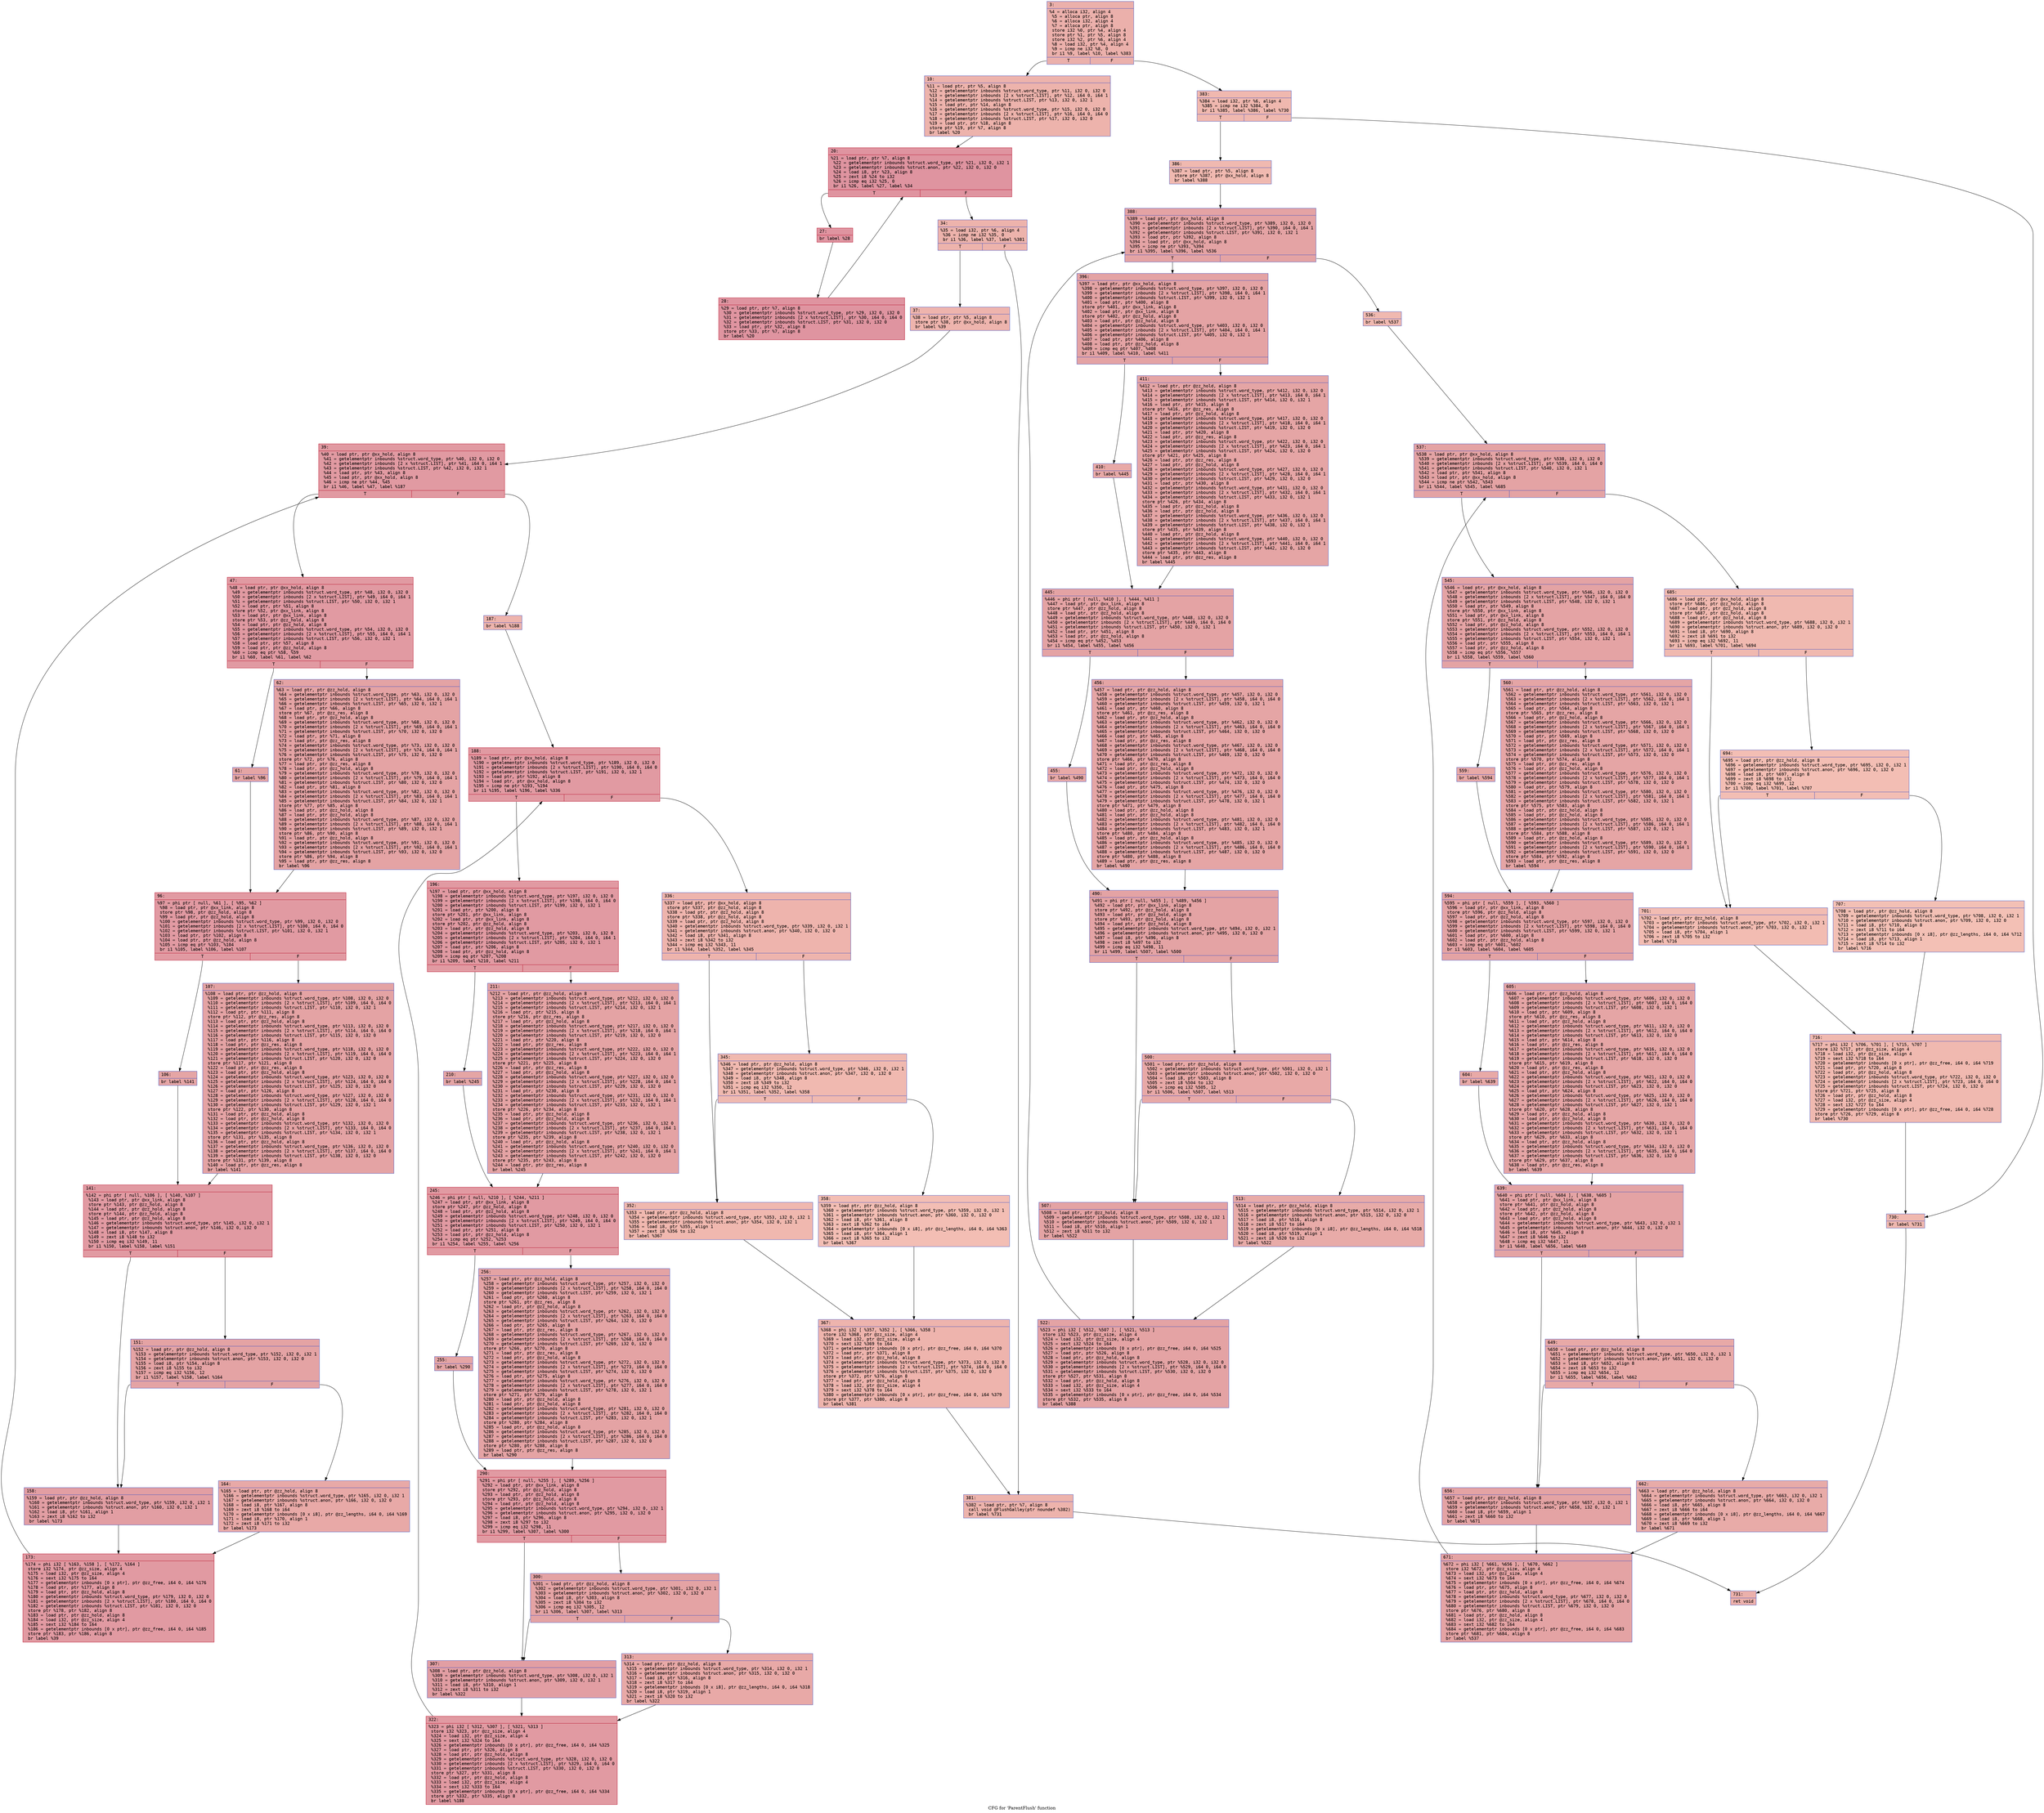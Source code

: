 digraph "CFG for 'ParentFlush' function" {
	label="CFG for 'ParentFlush' function";

	Node0x600003299cc0 [shape=record,color="#3d50c3ff", style=filled, fillcolor="#d24b4070" fontname="Courier",label="{3:\l|  %4 = alloca i32, align 4\l  %5 = alloca ptr, align 8\l  %6 = alloca i32, align 4\l  %7 = alloca ptr, align 8\l  store i32 %0, ptr %4, align 4\l  store ptr %1, ptr %5, align 8\l  store i32 %2, ptr %6, align 4\l  %8 = load i32, ptr %4, align 4\l  %9 = icmp ne i32 %8, 0\l  br i1 %9, label %10, label %383\l|{<s0>T|<s1>F}}"];
	Node0x600003299cc0:s0 -> Node0x600003299d10[tooltip="3 -> 10\nProbability 62.50%" ];
	Node0x600003299cc0:s1 -> Node0x60000329a8a0[tooltip="3 -> 383\nProbability 37.50%" ];
	Node0x600003299d10 [shape=record,color="#3d50c3ff", style=filled, fillcolor="#d6524470" fontname="Courier",label="{10:\l|  %11 = load ptr, ptr %5, align 8\l  %12 = getelementptr inbounds %struct.word_type, ptr %11, i32 0, i32 0\l  %13 = getelementptr inbounds [2 x %struct.LIST], ptr %12, i64 0, i64 1\l  %14 = getelementptr inbounds %struct.LIST, ptr %13, i32 0, i32 1\l  %15 = load ptr, ptr %14, align 8\l  %16 = getelementptr inbounds %struct.word_type, ptr %15, i32 0, i32 0\l  %17 = getelementptr inbounds [2 x %struct.LIST], ptr %16, i64 0, i64 0\l  %18 = getelementptr inbounds %struct.LIST, ptr %17, i32 0, i32 0\l  %19 = load ptr, ptr %18, align 8\l  store ptr %19, ptr %7, align 8\l  br label %20\l}"];
	Node0x600003299d10 -> Node0x600003299d60[tooltip="10 -> 20\nProbability 100.00%" ];
	Node0x600003299d60 [shape=record,color="#b70d28ff", style=filled, fillcolor="#b70d2870" fontname="Courier",label="{20:\l|  %21 = load ptr, ptr %7, align 8\l  %22 = getelementptr inbounds %struct.word_type, ptr %21, i32 0, i32 1\l  %23 = getelementptr inbounds %struct.anon, ptr %22, i32 0, i32 0\l  %24 = load i8, ptr %23, align 8\l  %25 = zext i8 %24 to i32\l  %26 = icmp eq i32 %25, 0\l  br i1 %26, label %27, label %34\l|{<s0>T|<s1>F}}"];
	Node0x600003299d60:s0 -> Node0x600003299db0[tooltip="20 -> 27\nProbability 96.88%" ];
	Node0x600003299d60:s1 -> Node0x600003299e50[tooltip="20 -> 34\nProbability 3.12%" ];
	Node0x600003299db0 [shape=record,color="#b70d28ff", style=filled, fillcolor="#b70d2870" fontname="Courier",label="{27:\l|  br label %28\l}"];
	Node0x600003299db0 -> Node0x600003299e00[tooltip="27 -> 28\nProbability 100.00%" ];
	Node0x600003299e00 [shape=record,color="#b70d28ff", style=filled, fillcolor="#b70d2870" fontname="Courier",label="{28:\l|  %29 = load ptr, ptr %7, align 8\l  %30 = getelementptr inbounds %struct.word_type, ptr %29, i32 0, i32 0\l  %31 = getelementptr inbounds [2 x %struct.LIST], ptr %30, i64 0, i64 0\l  %32 = getelementptr inbounds %struct.LIST, ptr %31, i32 0, i32 0\l  %33 = load ptr, ptr %32, align 8\l  store ptr %33, ptr %7, align 8\l  br label %20\l}"];
	Node0x600003299e00 -> Node0x600003299d60[tooltip="28 -> 20\nProbability 100.00%" ];
	Node0x600003299e50 [shape=record,color="#3d50c3ff", style=filled, fillcolor="#d6524470" fontname="Courier",label="{34:\l|  %35 = load i32, ptr %6, align 4\l  %36 = icmp ne i32 %35, 0\l  br i1 %36, label %37, label %381\l|{<s0>T|<s1>F}}"];
	Node0x600003299e50:s0 -> Node0x600003299ea0[tooltip="34 -> 37\nProbability 62.50%" ];
	Node0x600003299e50:s1 -> Node0x60000329a850[tooltip="34 -> 381\nProbability 37.50%" ];
	Node0x600003299ea0 [shape=record,color="#3d50c3ff", style=filled, fillcolor="#d8564670" fontname="Courier",label="{37:\l|  %38 = load ptr, ptr %5, align 8\l  store ptr %38, ptr @xx_hold, align 8\l  br label %39\l}"];
	Node0x600003299ea0 -> Node0x600003299ef0[tooltip="37 -> 39\nProbability 100.00%" ];
	Node0x600003299ef0 [shape=record,color="#b70d28ff", style=filled, fillcolor="#bb1b2c70" fontname="Courier",label="{39:\l|  %40 = load ptr, ptr @xx_hold, align 8\l  %41 = getelementptr inbounds %struct.word_type, ptr %40, i32 0, i32 0\l  %42 = getelementptr inbounds [2 x %struct.LIST], ptr %41, i64 0, i64 1\l  %43 = getelementptr inbounds %struct.LIST, ptr %42, i32 0, i32 1\l  %44 = load ptr, ptr %43, align 8\l  %45 = load ptr, ptr @xx_hold, align 8\l  %46 = icmp ne ptr %44, %45\l  br i1 %46, label %47, label %187\l|{<s0>T|<s1>F}}"];
	Node0x600003299ef0:s0 -> Node0x600003299f40[tooltip="39 -> 47\nProbability 96.88%" ];
	Node0x600003299ef0:s1 -> Node0x60000329a2b0[tooltip="39 -> 187\nProbability 3.12%" ];
	Node0x600003299f40 [shape=record,color="#b70d28ff", style=filled, fillcolor="#bb1b2c70" fontname="Courier",label="{47:\l|  %48 = load ptr, ptr @xx_hold, align 8\l  %49 = getelementptr inbounds %struct.word_type, ptr %48, i32 0, i32 0\l  %50 = getelementptr inbounds [2 x %struct.LIST], ptr %49, i64 0, i64 1\l  %51 = getelementptr inbounds %struct.LIST, ptr %50, i32 0, i32 1\l  %52 = load ptr, ptr %51, align 8\l  store ptr %52, ptr @xx_link, align 8\l  %53 = load ptr, ptr @xx_link, align 8\l  store ptr %53, ptr @zz_hold, align 8\l  %54 = load ptr, ptr @zz_hold, align 8\l  %55 = getelementptr inbounds %struct.word_type, ptr %54, i32 0, i32 0\l  %56 = getelementptr inbounds [2 x %struct.LIST], ptr %55, i64 0, i64 1\l  %57 = getelementptr inbounds %struct.LIST, ptr %56, i32 0, i32 1\l  %58 = load ptr, ptr %57, align 8\l  %59 = load ptr, ptr @zz_hold, align 8\l  %60 = icmp eq ptr %58, %59\l  br i1 %60, label %61, label %62\l|{<s0>T|<s1>F}}"];
	Node0x600003299f40:s0 -> Node0x600003299f90[tooltip="47 -> 61\nProbability 37.50%" ];
	Node0x600003299f40:s1 -> Node0x600003299fe0[tooltip="47 -> 62\nProbability 62.50%" ];
	Node0x600003299f90 [shape=record,color="#3d50c3ff", style=filled, fillcolor="#c5333470" fontname="Courier",label="{61:\l|  br label %96\l}"];
	Node0x600003299f90 -> Node0x60000329a030[tooltip="61 -> 96\nProbability 100.00%" ];
	Node0x600003299fe0 [shape=record,color="#3d50c3ff", style=filled, fillcolor="#c32e3170" fontname="Courier",label="{62:\l|  %63 = load ptr, ptr @zz_hold, align 8\l  %64 = getelementptr inbounds %struct.word_type, ptr %63, i32 0, i32 0\l  %65 = getelementptr inbounds [2 x %struct.LIST], ptr %64, i64 0, i64 1\l  %66 = getelementptr inbounds %struct.LIST, ptr %65, i32 0, i32 1\l  %67 = load ptr, ptr %66, align 8\l  store ptr %67, ptr @zz_res, align 8\l  %68 = load ptr, ptr @zz_hold, align 8\l  %69 = getelementptr inbounds %struct.word_type, ptr %68, i32 0, i32 0\l  %70 = getelementptr inbounds [2 x %struct.LIST], ptr %69, i64 0, i64 1\l  %71 = getelementptr inbounds %struct.LIST, ptr %70, i32 0, i32 0\l  %72 = load ptr, ptr %71, align 8\l  %73 = load ptr, ptr @zz_res, align 8\l  %74 = getelementptr inbounds %struct.word_type, ptr %73, i32 0, i32 0\l  %75 = getelementptr inbounds [2 x %struct.LIST], ptr %74, i64 0, i64 1\l  %76 = getelementptr inbounds %struct.LIST, ptr %75, i32 0, i32 0\l  store ptr %72, ptr %76, align 8\l  %77 = load ptr, ptr @zz_res, align 8\l  %78 = load ptr, ptr @zz_hold, align 8\l  %79 = getelementptr inbounds %struct.word_type, ptr %78, i32 0, i32 0\l  %80 = getelementptr inbounds [2 x %struct.LIST], ptr %79, i64 0, i64 1\l  %81 = getelementptr inbounds %struct.LIST, ptr %80, i32 0, i32 0\l  %82 = load ptr, ptr %81, align 8\l  %83 = getelementptr inbounds %struct.word_type, ptr %82, i32 0, i32 0\l  %84 = getelementptr inbounds [2 x %struct.LIST], ptr %83, i64 0, i64 1\l  %85 = getelementptr inbounds %struct.LIST, ptr %84, i32 0, i32 1\l  store ptr %77, ptr %85, align 8\l  %86 = load ptr, ptr @zz_hold, align 8\l  %87 = load ptr, ptr @zz_hold, align 8\l  %88 = getelementptr inbounds %struct.word_type, ptr %87, i32 0, i32 0\l  %89 = getelementptr inbounds [2 x %struct.LIST], ptr %88, i64 0, i64 1\l  %90 = getelementptr inbounds %struct.LIST, ptr %89, i32 0, i32 1\l  store ptr %86, ptr %90, align 8\l  %91 = load ptr, ptr @zz_hold, align 8\l  %92 = getelementptr inbounds %struct.word_type, ptr %91, i32 0, i32 0\l  %93 = getelementptr inbounds [2 x %struct.LIST], ptr %92, i64 0, i64 1\l  %94 = getelementptr inbounds %struct.LIST, ptr %93, i32 0, i32 0\l  store ptr %86, ptr %94, align 8\l  %95 = load ptr, ptr @zz_res, align 8\l  br label %96\l}"];
	Node0x600003299fe0 -> Node0x60000329a030[tooltip="62 -> 96\nProbability 100.00%" ];
	Node0x60000329a030 [shape=record,color="#b70d28ff", style=filled, fillcolor="#bb1b2c70" fontname="Courier",label="{96:\l|  %97 = phi ptr [ null, %61 ], [ %95, %62 ]\l  %98 = load ptr, ptr @xx_link, align 8\l  store ptr %98, ptr @zz_hold, align 8\l  %99 = load ptr, ptr @zz_hold, align 8\l  %100 = getelementptr inbounds %struct.word_type, ptr %99, i32 0, i32 0\l  %101 = getelementptr inbounds [2 x %struct.LIST], ptr %100, i64 0, i64 0\l  %102 = getelementptr inbounds %struct.LIST, ptr %101, i32 0, i32 1\l  %103 = load ptr, ptr %102, align 8\l  %104 = load ptr, ptr @zz_hold, align 8\l  %105 = icmp eq ptr %103, %104\l  br i1 %105, label %106, label %107\l|{<s0>T|<s1>F}}"];
	Node0x60000329a030:s0 -> Node0x60000329a080[tooltip="96 -> 106\nProbability 37.50%" ];
	Node0x60000329a030:s1 -> Node0x60000329a0d0[tooltip="96 -> 107\nProbability 62.50%" ];
	Node0x60000329a080 [shape=record,color="#3d50c3ff", style=filled, fillcolor="#c5333470" fontname="Courier",label="{106:\l|  br label %141\l}"];
	Node0x60000329a080 -> Node0x60000329a120[tooltip="106 -> 141\nProbability 100.00%" ];
	Node0x60000329a0d0 [shape=record,color="#3d50c3ff", style=filled, fillcolor="#c32e3170" fontname="Courier",label="{107:\l|  %108 = load ptr, ptr @zz_hold, align 8\l  %109 = getelementptr inbounds %struct.word_type, ptr %108, i32 0, i32 0\l  %110 = getelementptr inbounds [2 x %struct.LIST], ptr %109, i64 0, i64 0\l  %111 = getelementptr inbounds %struct.LIST, ptr %110, i32 0, i32 1\l  %112 = load ptr, ptr %111, align 8\l  store ptr %112, ptr @zz_res, align 8\l  %113 = load ptr, ptr @zz_hold, align 8\l  %114 = getelementptr inbounds %struct.word_type, ptr %113, i32 0, i32 0\l  %115 = getelementptr inbounds [2 x %struct.LIST], ptr %114, i64 0, i64 0\l  %116 = getelementptr inbounds %struct.LIST, ptr %115, i32 0, i32 0\l  %117 = load ptr, ptr %116, align 8\l  %118 = load ptr, ptr @zz_res, align 8\l  %119 = getelementptr inbounds %struct.word_type, ptr %118, i32 0, i32 0\l  %120 = getelementptr inbounds [2 x %struct.LIST], ptr %119, i64 0, i64 0\l  %121 = getelementptr inbounds %struct.LIST, ptr %120, i32 0, i32 0\l  store ptr %117, ptr %121, align 8\l  %122 = load ptr, ptr @zz_res, align 8\l  %123 = load ptr, ptr @zz_hold, align 8\l  %124 = getelementptr inbounds %struct.word_type, ptr %123, i32 0, i32 0\l  %125 = getelementptr inbounds [2 x %struct.LIST], ptr %124, i64 0, i64 0\l  %126 = getelementptr inbounds %struct.LIST, ptr %125, i32 0, i32 0\l  %127 = load ptr, ptr %126, align 8\l  %128 = getelementptr inbounds %struct.word_type, ptr %127, i32 0, i32 0\l  %129 = getelementptr inbounds [2 x %struct.LIST], ptr %128, i64 0, i64 0\l  %130 = getelementptr inbounds %struct.LIST, ptr %129, i32 0, i32 1\l  store ptr %122, ptr %130, align 8\l  %131 = load ptr, ptr @zz_hold, align 8\l  %132 = load ptr, ptr @zz_hold, align 8\l  %133 = getelementptr inbounds %struct.word_type, ptr %132, i32 0, i32 0\l  %134 = getelementptr inbounds [2 x %struct.LIST], ptr %133, i64 0, i64 0\l  %135 = getelementptr inbounds %struct.LIST, ptr %134, i32 0, i32 1\l  store ptr %131, ptr %135, align 8\l  %136 = load ptr, ptr @zz_hold, align 8\l  %137 = getelementptr inbounds %struct.word_type, ptr %136, i32 0, i32 0\l  %138 = getelementptr inbounds [2 x %struct.LIST], ptr %137, i64 0, i64 0\l  %139 = getelementptr inbounds %struct.LIST, ptr %138, i32 0, i32 0\l  store ptr %131, ptr %139, align 8\l  %140 = load ptr, ptr @zz_res, align 8\l  br label %141\l}"];
	Node0x60000329a0d0 -> Node0x60000329a120[tooltip="107 -> 141\nProbability 100.00%" ];
	Node0x60000329a120 [shape=record,color="#b70d28ff", style=filled, fillcolor="#bb1b2c70" fontname="Courier",label="{141:\l|  %142 = phi ptr [ null, %106 ], [ %140, %107 ]\l  %143 = load ptr, ptr @xx_link, align 8\l  store ptr %143, ptr @zz_hold, align 8\l  %144 = load ptr, ptr @zz_hold, align 8\l  store ptr %144, ptr @zz_hold, align 8\l  %145 = load ptr, ptr @zz_hold, align 8\l  %146 = getelementptr inbounds %struct.word_type, ptr %145, i32 0, i32 1\l  %147 = getelementptr inbounds %struct.anon, ptr %146, i32 0, i32 0\l  %148 = load i8, ptr %147, align 8\l  %149 = zext i8 %148 to i32\l  %150 = icmp eq i32 %149, 11\l  br i1 %150, label %158, label %151\l|{<s0>T|<s1>F}}"];
	Node0x60000329a120:s0 -> Node0x60000329a1c0[tooltip="141 -> 158\nProbability 50.00%" ];
	Node0x60000329a120:s1 -> Node0x60000329a170[tooltip="141 -> 151\nProbability 50.00%" ];
	Node0x60000329a170 [shape=record,color="#3d50c3ff", style=filled, fillcolor="#c32e3170" fontname="Courier",label="{151:\l|  %152 = load ptr, ptr @zz_hold, align 8\l  %153 = getelementptr inbounds %struct.word_type, ptr %152, i32 0, i32 1\l  %154 = getelementptr inbounds %struct.anon, ptr %153, i32 0, i32 0\l  %155 = load i8, ptr %154, align 8\l  %156 = zext i8 %155 to i32\l  %157 = icmp eq i32 %156, 12\l  br i1 %157, label %158, label %164\l|{<s0>T|<s1>F}}"];
	Node0x60000329a170:s0 -> Node0x60000329a1c0[tooltip="151 -> 158\nProbability 50.00%" ];
	Node0x60000329a170:s1 -> Node0x60000329a210[tooltip="151 -> 164\nProbability 50.00%" ];
	Node0x60000329a1c0 [shape=record,color="#3d50c3ff", style=filled, fillcolor="#be242e70" fontname="Courier",label="{158:\l|  %159 = load ptr, ptr @zz_hold, align 8\l  %160 = getelementptr inbounds %struct.word_type, ptr %159, i32 0, i32 1\l  %161 = getelementptr inbounds %struct.anon, ptr %160, i32 0, i32 1\l  %162 = load i8, ptr %161, align 1\l  %163 = zext i8 %162 to i32\l  br label %173\l}"];
	Node0x60000329a1c0 -> Node0x60000329a260[tooltip="158 -> 173\nProbability 100.00%" ];
	Node0x60000329a210 [shape=record,color="#3d50c3ff", style=filled, fillcolor="#ca3b3770" fontname="Courier",label="{164:\l|  %165 = load ptr, ptr @zz_hold, align 8\l  %166 = getelementptr inbounds %struct.word_type, ptr %165, i32 0, i32 1\l  %167 = getelementptr inbounds %struct.anon, ptr %166, i32 0, i32 0\l  %168 = load i8, ptr %167, align 8\l  %169 = zext i8 %168 to i64\l  %170 = getelementptr inbounds [0 x i8], ptr @zz_lengths, i64 0, i64 %169\l  %171 = load i8, ptr %170, align 1\l  %172 = zext i8 %171 to i32\l  br label %173\l}"];
	Node0x60000329a210 -> Node0x60000329a260[tooltip="164 -> 173\nProbability 100.00%" ];
	Node0x60000329a260 [shape=record,color="#b70d28ff", style=filled, fillcolor="#bb1b2c70" fontname="Courier",label="{173:\l|  %174 = phi i32 [ %163, %158 ], [ %172, %164 ]\l  store i32 %174, ptr @zz_size, align 4\l  %175 = load i32, ptr @zz_size, align 4\l  %176 = sext i32 %175 to i64\l  %177 = getelementptr inbounds [0 x ptr], ptr @zz_free, i64 0, i64 %176\l  %178 = load ptr, ptr %177, align 8\l  %179 = load ptr, ptr @zz_hold, align 8\l  %180 = getelementptr inbounds %struct.word_type, ptr %179, i32 0, i32 0\l  %181 = getelementptr inbounds [2 x %struct.LIST], ptr %180, i64 0, i64 0\l  %182 = getelementptr inbounds %struct.LIST, ptr %181, i32 0, i32 0\l  store ptr %178, ptr %182, align 8\l  %183 = load ptr, ptr @zz_hold, align 8\l  %184 = load i32, ptr @zz_size, align 4\l  %185 = sext i32 %184 to i64\l  %186 = getelementptr inbounds [0 x ptr], ptr @zz_free, i64 0, i64 %185\l  store ptr %183, ptr %186, align 8\l  br label %39\l}"];
	Node0x60000329a260 -> Node0x600003299ef0[tooltip="173 -> 39\nProbability 100.00%" ];
	Node0x60000329a2b0 [shape=record,color="#3d50c3ff", style=filled, fillcolor="#d8564670" fontname="Courier",label="{187:\l|  br label %188\l}"];
	Node0x60000329a2b0 -> Node0x60000329a300[tooltip="187 -> 188\nProbability 100.00%" ];
	Node0x60000329a300 [shape=record,color="#b70d28ff", style=filled, fillcolor="#bb1b2c70" fontname="Courier",label="{188:\l|  %189 = load ptr, ptr @xx_hold, align 8\l  %190 = getelementptr inbounds %struct.word_type, ptr %189, i32 0, i32 0\l  %191 = getelementptr inbounds [2 x %struct.LIST], ptr %190, i64 0, i64 0\l  %192 = getelementptr inbounds %struct.LIST, ptr %191, i32 0, i32 1\l  %193 = load ptr, ptr %192, align 8\l  %194 = load ptr, ptr @xx_hold, align 8\l  %195 = icmp ne ptr %193, %194\l  br i1 %195, label %196, label %336\l|{<s0>T|<s1>F}}"];
	Node0x60000329a300:s0 -> Node0x60000329a350[tooltip="188 -> 196\nProbability 96.88%" ];
	Node0x60000329a300:s1 -> Node0x60000329a6c0[tooltip="188 -> 336\nProbability 3.12%" ];
	Node0x60000329a350 [shape=record,color="#b70d28ff", style=filled, fillcolor="#bb1b2c70" fontname="Courier",label="{196:\l|  %197 = load ptr, ptr @xx_hold, align 8\l  %198 = getelementptr inbounds %struct.word_type, ptr %197, i32 0, i32 0\l  %199 = getelementptr inbounds [2 x %struct.LIST], ptr %198, i64 0, i64 0\l  %200 = getelementptr inbounds %struct.LIST, ptr %199, i32 0, i32 1\l  %201 = load ptr, ptr %200, align 8\l  store ptr %201, ptr @xx_link, align 8\l  %202 = load ptr, ptr @xx_link, align 8\l  store ptr %202, ptr @zz_hold, align 8\l  %203 = load ptr, ptr @zz_hold, align 8\l  %204 = getelementptr inbounds %struct.word_type, ptr %203, i32 0, i32 0\l  %205 = getelementptr inbounds [2 x %struct.LIST], ptr %204, i64 0, i64 1\l  %206 = getelementptr inbounds %struct.LIST, ptr %205, i32 0, i32 1\l  %207 = load ptr, ptr %206, align 8\l  %208 = load ptr, ptr @zz_hold, align 8\l  %209 = icmp eq ptr %207, %208\l  br i1 %209, label %210, label %211\l|{<s0>T|<s1>F}}"];
	Node0x60000329a350:s0 -> Node0x60000329a3a0[tooltip="196 -> 210\nProbability 37.50%" ];
	Node0x60000329a350:s1 -> Node0x60000329a3f0[tooltip="196 -> 211\nProbability 62.50%" ];
	Node0x60000329a3a0 [shape=record,color="#3d50c3ff", style=filled, fillcolor="#c5333470" fontname="Courier",label="{210:\l|  br label %245\l}"];
	Node0x60000329a3a0 -> Node0x60000329a440[tooltip="210 -> 245\nProbability 100.00%" ];
	Node0x60000329a3f0 [shape=record,color="#3d50c3ff", style=filled, fillcolor="#c32e3170" fontname="Courier",label="{211:\l|  %212 = load ptr, ptr @zz_hold, align 8\l  %213 = getelementptr inbounds %struct.word_type, ptr %212, i32 0, i32 0\l  %214 = getelementptr inbounds [2 x %struct.LIST], ptr %213, i64 0, i64 1\l  %215 = getelementptr inbounds %struct.LIST, ptr %214, i32 0, i32 1\l  %216 = load ptr, ptr %215, align 8\l  store ptr %216, ptr @zz_res, align 8\l  %217 = load ptr, ptr @zz_hold, align 8\l  %218 = getelementptr inbounds %struct.word_type, ptr %217, i32 0, i32 0\l  %219 = getelementptr inbounds [2 x %struct.LIST], ptr %218, i64 0, i64 1\l  %220 = getelementptr inbounds %struct.LIST, ptr %219, i32 0, i32 0\l  %221 = load ptr, ptr %220, align 8\l  %222 = load ptr, ptr @zz_res, align 8\l  %223 = getelementptr inbounds %struct.word_type, ptr %222, i32 0, i32 0\l  %224 = getelementptr inbounds [2 x %struct.LIST], ptr %223, i64 0, i64 1\l  %225 = getelementptr inbounds %struct.LIST, ptr %224, i32 0, i32 0\l  store ptr %221, ptr %225, align 8\l  %226 = load ptr, ptr @zz_res, align 8\l  %227 = load ptr, ptr @zz_hold, align 8\l  %228 = getelementptr inbounds %struct.word_type, ptr %227, i32 0, i32 0\l  %229 = getelementptr inbounds [2 x %struct.LIST], ptr %228, i64 0, i64 1\l  %230 = getelementptr inbounds %struct.LIST, ptr %229, i32 0, i32 0\l  %231 = load ptr, ptr %230, align 8\l  %232 = getelementptr inbounds %struct.word_type, ptr %231, i32 0, i32 0\l  %233 = getelementptr inbounds [2 x %struct.LIST], ptr %232, i64 0, i64 1\l  %234 = getelementptr inbounds %struct.LIST, ptr %233, i32 0, i32 1\l  store ptr %226, ptr %234, align 8\l  %235 = load ptr, ptr @zz_hold, align 8\l  %236 = load ptr, ptr @zz_hold, align 8\l  %237 = getelementptr inbounds %struct.word_type, ptr %236, i32 0, i32 0\l  %238 = getelementptr inbounds [2 x %struct.LIST], ptr %237, i64 0, i64 1\l  %239 = getelementptr inbounds %struct.LIST, ptr %238, i32 0, i32 1\l  store ptr %235, ptr %239, align 8\l  %240 = load ptr, ptr @zz_hold, align 8\l  %241 = getelementptr inbounds %struct.word_type, ptr %240, i32 0, i32 0\l  %242 = getelementptr inbounds [2 x %struct.LIST], ptr %241, i64 0, i64 1\l  %243 = getelementptr inbounds %struct.LIST, ptr %242, i32 0, i32 0\l  store ptr %235, ptr %243, align 8\l  %244 = load ptr, ptr @zz_res, align 8\l  br label %245\l}"];
	Node0x60000329a3f0 -> Node0x60000329a440[tooltip="211 -> 245\nProbability 100.00%" ];
	Node0x60000329a440 [shape=record,color="#b70d28ff", style=filled, fillcolor="#bb1b2c70" fontname="Courier",label="{245:\l|  %246 = phi ptr [ null, %210 ], [ %244, %211 ]\l  %247 = load ptr, ptr @xx_link, align 8\l  store ptr %247, ptr @zz_hold, align 8\l  %248 = load ptr, ptr @zz_hold, align 8\l  %249 = getelementptr inbounds %struct.word_type, ptr %248, i32 0, i32 0\l  %250 = getelementptr inbounds [2 x %struct.LIST], ptr %249, i64 0, i64 0\l  %251 = getelementptr inbounds %struct.LIST, ptr %250, i32 0, i32 1\l  %252 = load ptr, ptr %251, align 8\l  %253 = load ptr, ptr @zz_hold, align 8\l  %254 = icmp eq ptr %252, %253\l  br i1 %254, label %255, label %256\l|{<s0>T|<s1>F}}"];
	Node0x60000329a440:s0 -> Node0x60000329a490[tooltip="245 -> 255\nProbability 37.50%" ];
	Node0x60000329a440:s1 -> Node0x60000329a4e0[tooltip="245 -> 256\nProbability 62.50%" ];
	Node0x60000329a490 [shape=record,color="#3d50c3ff", style=filled, fillcolor="#c5333470" fontname="Courier",label="{255:\l|  br label %290\l}"];
	Node0x60000329a490 -> Node0x60000329a530[tooltip="255 -> 290\nProbability 100.00%" ];
	Node0x60000329a4e0 [shape=record,color="#3d50c3ff", style=filled, fillcolor="#c32e3170" fontname="Courier",label="{256:\l|  %257 = load ptr, ptr @zz_hold, align 8\l  %258 = getelementptr inbounds %struct.word_type, ptr %257, i32 0, i32 0\l  %259 = getelementptr inbounds [2 x %struct.LIST], ptr %258, i64 0, i64 0\l  %260 = getelementptr inbounds %struct.LIST, ptr %259, i32 0, i32 1\l  %261 = load ptr, ptr %260, align 8\l  store ptr %261, ptr @zz_res, align 8\l  %262 = load ptr, ptr @zz_hold, align 8\l  %263 = getelementptr inbounds %struct.word_type, ptr %262, i32 0, i32 0\l  %264 = getelementptr inbounds [2 x %struct.LIST], ptr %263, i64 0, i64 0\l  %265 = getelementptr inbounds %struct.LIST, ptr %264, i32 0, i32 0\l  %266 = load ptr, ptr %265, align 8\l  %267 = load ptr, ptr @zz_res, align 8\l  %268 = getelementptr inbounds %struct.word_type, ptr %267, i32 0, i32 0\l  %269 = getelementptr inbounds [2 x %struct.LIST], ptr %268, i64 0, i64 0\l  %270 = getelementptr inbounds %struct.LIST, ptr %269, i32 0, i32 0\l  store ptr %266, ptr %270, align 8\l  %271 = load ptr, ptr @zz_res, align 8\l  %272 = load ptr, ptr @zz_hold, align 8\l  %273 = getelementptr inbounds %struct.word_type, ptr %272, i32 0, i32 0\l  %274 = getelementptr inbounds [2 x %struct.LIST], ptr %273, i64 0, i64 0\l  %275 = getelementptr inbounds %struct.LIST, ptr %274, i32 0, i32 0\l  %276 = load ptr, ptr %275, align 8\l  %277 = getelementptr inbounds %struct.word_type, ptr %276, i32 0, i32 0\l  %278 = getelementptr inbounds [2 x %struct.LIST], ptr %277, i64 0, i64 0\l  %279 = getelementptr inbounds %struct.LIST, ptr %278, i32 0, i32 1\l  store ptr %271, ptr %279, align 8\l  %280 = load ptr, ptr @zz_hold, align 8\l  %281 = load ptr, ptr @zz_hold, align 8\l  %282 = getelementptr inbounds %struct.word_type, ptr %281, i32 0, i32 0\l  %283 = getelementptr inbounds [2 x %struct.LIST], ptr %282, i64 0, i64 0\l  %284 = getelementptr inbounds %struct.LIST, ptr %283, i32 0, i32 1\l  store ptr %280, ptr %284, align 8\l  %285 = load ptr, ptr @zz_hold, align 8\l  %286 = getelementptr inbounds %struct.word_type, ptr %285, i32 0, i32 0\l  %287 = getelementptr inbounds [2 x %struct.LIST], ptr %286, i64 0, i64 0\l  %288 = getelementptr inbounds %struct.LIST, ptr %287, i32 0, i32 0\l  store ptr %280, ptr %288, align 8\l  %289 = load ptr, ptr @zz_res, align 8\l  br label %290\l}"];
	Node0x60000329a4e0 -> Node0x60000329a530[tooltip="256 -> 290\nProbability 100.00%" ];
	Node0x60000329a530 [shape=record,color="#b70d28ff", style=filled, fillcolor="#bb1b2c70" fontname="Courier",label="{290:\l|  %291 = phi ptr [ null, %255 ], [ %289, %256 ]\l  %292 = load ptr, ptr @xx_link, align 8\l  store ptr %292, ptr @zz_hold, align 8\l  %293 = load ptr, ptr @zz_hold, align 8\l  store ptr %293, ptr @zz_hold, align 8\l  %294 = load ptr, ptr @zz_hold, align 8\l  %295 = getelementptr inbounds %struct.word_type, ptr %294, i32 0, i32 1\l  %296 = getelementptr inbounds %struct.anon, ptr %295, i32 0, i32 0\l  %297 = load i8, ptr %296, align 8\l  %298 = zext i8 %297 to i32\l  %299 = icmp eq i32 %298, 11\l  br i1 %299, label %307, label %300\l|{<s0>T|<s1>F}}"];
	Node0x60000329a530:s0 -> Node0x60000329a5d0[tooltip="290 -> 307\nProbability 50.00%" ];
	Node0x60000329a530:s1 -> Node0x60000329a580[tooltip="290 -> 300\nProbability 50.00%" ];
	Node0x60000329a580 [shape=record,color="#3d50c3ff", style=filled, fillcolor="#c32e3170" fontname="Courier",label="{300:\l|  %301 = load ptr, ptr @zz_hold, align 8\l  %302 = getelementptr inbounds %struct.word_type, ptr %301, i32 0, i32 1\l  %303 = getelementptr inbounds %struct.anon, ptr %302, i32 0, i32 0\l  %304 = load i8, ptr %303, align 8\l  %305 = zext i8 %304 to i32\l  %306 = icmp eq i32 %305, 12\l  br i1 %306, label %307, label %313\l|{<s0>T|<s1>F}}"];
	Node0x60000329a580:s0 -> Node0x60000329a5d0[tooltip="300 -> 307\nProbability 50.00%" ];
	Node0x60000329a580:s1 -> Node0x60000329a620[tooltip="300 -> 313\nProbability 50.00%" ];
	Node0x60000329a5d0 [shape=record,color="#3d50c3ff", style=filled, fillcolor="#be242e70" fontname="Courier",label="{307:\l|  %308 = load ptr, ptr @zz_hold, align 8\l  %309 = getelementptr inbounds %struct.word_type, ptr %308, i32 0, i32 1\l  %310 = getelementptr inbounds %struct.anon, ptr %309, i32 0, i32 1\l  %311 = load i8, ptr %310, align 1\l  %312 = zext i8 %311 to i32\l  br label %322\l}"];
	Node0x60000329a5d0 -> Node0x60000329a670[tooltip="307 -> 322\nProbability 100.00%" ];
	Node0x60000329a620 [shape=record,color="#3d50c3ff", style=filled, fillcolor="#ca3b3770" fontname="Courier",label="{313:\l|  %314 = load ptr, ptr @zz_hold, align 8\l  %315 = getelementptr inbounds %struct.word_type, ptr %314, i32 0, i32 1\l  %316 = getelementptr inbounds %struct.anon, ptr %315, i32 0, i32 0\l  %317 = load i8, ptr %316, align 8\l  %318 = zext i8 %317 to i64\l  %319 = getelementptr inbounds [0 x i8], ptr @zz_lengths, i64 0, i64 %318\l  %320 = load i8, ptr %319, align 1\l  %321 = zext i8 %320 to i32\l  br label %322\l}"];
	Node0x60000329a620 -> Node0x60000329a670[tooltip="313 -> 322\nProbability 100.00%" ];
	Node0x60000329a670 [shape=record,color="#b70d28ff", style=filled, fillcolor="#bb1b2c70" fontname="Courier",label="{322:\l|  %323 = phi i32 [ %312, %307 ], [ %321, %313 ]\l  store i32 %323, ptr @zz_size, align 4\l  %324 = load i32, ptr @zz_size, align 4\l  %325 = sext i32 %324 to i64\l  %326 = getelementptr inbounds [0 x ptr], ptr @zz_free, i64 0, i64 %325\l  %327 = load ptr, ptr %326, align 8\l  %328 = load ptr, ptr @zz_hold, align 8\l  %329 = getelementptr inbounds %struct.word_type, ptr %328, i32 0, i32 0\l  %330 = getelementptr inbounds [2 x %struct.LIST], ptr %329, i64 0, i64 0\l  %331 = getelementptr inbounds %struct.LIST, ptr %330, i32 0, i32 0\l  store ptr %327, ptr %331, align 8\l  %332 = load ptr, ptr @zz_hold, align 8\l  %333 = load i32, ptr @zz_size, align 4\l  %334 = sext i32 %333 to i64\l  %335 = getelementptr inbounds [0 x ptr], ptr @zz_free, i64 0, i64 %334\l  store ptr %332, ptr %335, align 8\l  br label %188\l}"];
	Node0x60000329a670 -> Node0x60000329a300[tooltip="322 -> 188\nProbability 100.00%" ];
	Node0x60000329a6c0 [shape=record,color="#3d50c3ff", style=filled, fillcolor="#d8564670" fontname="Courier",label="{336:\l|  %337 = load ptr, ptr @xx_hold, align 8\l  store ptr %337, ptr @zz_hold, align 8\l  %338 = load ptr, ptr @zz_hold, align 8\l  store ptr %338, ptr @zz_hold, align 8\l  %339 = load ptr, ptr @zz_hold, align 8\l  %340 = getelementptr inbounds %struct.word_type, ptr %339, i32 0, i32 1\l  %341 = getelementptr inbounds %struct.anon, ptr %340, i32 0, i32 0\l  %342 = load i8, ptr %341, align 8\l  %343 = zext i8 %342 to i32\l  %344 = icmp eq i32 %343, 11\l  br i1 %344, label %352, label %345\l|{<s0>T|<s1>F}}"];
	Node0x60000329a6c0:s0 -> Node0x60000329a760[tooltip="336 -> 352\nProbability 50.00%" ];
	Node0x60000329a6c0:s1 -> Node0x60000329a710[tooltip="336 -> 345\nProbability 50.00%" ];
	Node0x60000329a710 [shape=record,color="#3d50c3ff", style=filled, fillcolor="#de614d70" fontname="Courier",label="{345:\l|  %346 = load ptr, ptr @zz_hold, align 8\l  %347 = getelementptr inbounds %struct.word_type, ptr %346, i32 0, i32 1\l  %348 = getelementptr inbounds %struct.anon, ptr %347, i32 0, i32 0\l  %349 = load i8, ptr %348, align 8\l  %350 = zext i8 %349 to i32\l  %351 = icmp eq i32 %350, 12\l  br i1 %351, label %352, label %358\l|{<s0>T|<s1>F}}"];
	Node0x60000329a710:s0 -> Node0x60000329a760[tooltip="345 -> 352\nProbability 50.00%" ];
	Node0x60000329a710:s1 -> Node0x60000329a7b0[tooltip="345 -> 358\nProbability 50.00%" ];
	Node0x60000329a760 [shape=record,color="#3d50c3ff", style=filled, fillcolor="#dc5d4a70" fontname="Courier",label="{352:\l|  %353 = load ptr, ptr @zz_hold, align 8\l  %354 = getelementptr inbounds %struct.word_type, ptr %353, i32 0, i32 1\l  %355 = getelementptr inbounds %struct.anon, ptr %354, i32 0, i32 1\l  %356 = load i8, ptr %355, align 1\l  %357 = zext i8 %356 to i32\l  br label %367\l}"];
	Node0x60000329a760 -> Node0x60000329a800[tooltip="352 -> 367\nProbability 100.00%" ];
	Node0x60000329a7b0 [shape=record,color="#3d50c3ff", style=filled, fillcolor="#e36c5570" fontname="Courier",label="{358:\l|  %359 = load ptr, ptr @zz_hold, align 8\l  %360 = getelementptr inbounds %struct.word_type, ptr %359, i32 0, i32 1\l  %361 = getelementptr inbounds %struct.anon, ptr %360, i32 0, i32 0\l  %362 = load i8, ptr %361, align 8\l  %363 = zext i8 %362 to i64\l  %364 = getelementptr inbounds [0 x i8], ptr @zz_lengths, i64 0, i64 %363\l  %365 = load i8, ptr %364, align 1\l  %366 = zext i8 %365 to i32\l  br label %367\l}"];
	Node0x60000329a7b0 -> Node0x60000329a800[tooltip="358 -> 367\nProbability 100.00%" ];
	Node0x60000329a800 [shape=record,color="#3d50c3ff", style=filled, fillcolor="#d8564670" fontname="Courier",label="{367:\l|  %368 = phi i32 [ %357, %352 ], [ %366, %358 ]\l  store i32 %368, ptr @zz_size, align 4\l  %369 = load i32, ptr @zz_size, align 4\l  %370 = sext i32 %369 to i64\l  %371 = getelementptr inbounds [0 x ptr], ptr @zz_free, i64 0, i64 %370\l  %372 = load ptr, ptr %371, align 8\l  %373 = load ptr, ptr @zz_hold, align 8\l  %374 = getelementptr inbounds %struct.word_type, ptr %373, i32 0, i32 0\l  %375 = getelementptr inbounds [2 x %struct.LIST], ptr %374, i64 0, i64 0\l  %376 = getelementptr inbounds %struct.LIST, ptr %375, i32 0, i32 0\l  store ptr %372, ptr %376, align 8\l  %377 = load ptr, ptr @zz_hold, align 8\l  %378 = load i32, ptr @zz_size, align 4\l  %379 = sext i32 %378 to i64\l  %380 = getelementptr inbounds [0 x ptr], ptr @zz_free, i64 0, i64 %379\l  store ptr %377, ptr %380, align 8\l  br label %381\l}"];
	Node0x60000329a800 -> Node0x60000329a850[tooltip="367 -> 381\nProbability 100.00%" ];
	Node0x60000329a850 [shape=record,color="#3d50c3ff", style=filled, fillcolor="#d6524470" fontname="Courier",label="{381:\l|  %382 = load ptr, ptr %7, align 8\l  call void @FlushGalley(ptr noundef %382)\l  br label %731\l}"];
	Node0x60000329a850 -> Node0x60000329b2f0[tooltip="381 -> 731\nProbability 100.00%" ];
	Node0x60000329a8a0 [shape=record,color="#3d50c3ff", style=filled, fillcolor="#dc5d4a70" fontname="Courier",label="{383:\l|  %384 = load i32, ptr %6, align 4\l  %385 = icmp ne i32 %384, 0\l  br i1 %385, label %386, label %730\l|{<s0>T|<s1>F}}"];
	Node0x60000329a8a0:s0 -> Node0x60000329a8f0[tooltip="383 -> 386\nProbability 62.50%" ];
	Node0x60000329a8a0:s1 -> Node0x60000329b2a0[tooltip="383 -> 730\nProbability 37.50%" ];
	Node0x60000329a8f0 [shape=record,color="#3d50c3ff", style=filled, fillcolor="#de614d70" fontname="Courier",label="{386:\l|  %387 = load ptr, ptr %5, align 8\l  store ptr %387, ptr @xx_hold, align 8\l  br label %388\l}"];
	Node0x60000329a8f0 -> Node0x60000329a940[tooltip="386 -> 388\nProbability 100.00%" ];
	Node0x60000329a940 [shape=record,color="#3d50c3ff", style=filled, fillcolor="#c32e3170" fontname="Courier",label="{388:\l|  %389 = load ptr, ptr @xx_hold, align 8\l  %390 = getelementptr inbounds %struct.word_type, ptr %389, i32 0, i32 0\l  %391 = getelementptr inbounds [2 x %struct.LIST], ptr %390, i64 0, i64 1\l  %392 = getelementptr inbounds %struct.LIST, ptr %391, i32 0, i32 1\l  %393 = load ptr, ptr %392, align 8\l  %394 = load ptr, ptr @xx_hold, align 8\l  %395 = icmp ne ptr %393, %394\l  br i1 %395, label %396, label %536\l|{<s0>T|<s1>F}}"];
	Node0x60000329a940:s0 -> Node0x60000329a990[tooltip="388 -> 396\nProbability 96.88%" ];
	Node0x60000329a940:s1 -> Node0x60000329ad00[tooltip="388 -> 536\nProbability 3.12%" ];
	Node0x60000329a990 [shape=record,color="#3d50c3ff", style=filled, fillcolor="#c32e3170" fontname="Courier",label="{396:\l|  %397 = load ptr, ptr @xx_hold, align 8\l  %398 = getelementptr inbounds %struct.word_type, ptr %397, i32 0, i32 0\l  %399 = getelementptr inbounds [2 x %struct.LIST], ptr %398, i64 0, i64 1\l  %400 = getelementptr inbounds %struct.LIST, ptr %399, i32 0, i32 1\l  %401 = load ptr, ptr %400, align 8\l  store ptr %401, ptr @xx_link, align 8\l  %402 = load ptr, ptr @xx_link, align 8\l  store ptr %402, ptr @zz_hold, align 8\l  %403 = load ptr, ptr @zz_hold, align 8\l  %404 = getelementptr inbounds %struct.word_type, ptr %403, i32 0, i32 0\l  %405 = getelementptr inbounds [2 x %struct.LIST], ptr %404, i64 0, i64 1\l  %406 = getelementptr inbounds %struct.LIST, ptr %405, i32 0, i32 1\l  %407 = load ptr, ptr %406, align 8\l  %408 = load ptr, ptr @zz_hold, align 8\l  %409 = icmp eq ptr %407, %408\l  br i1 %409, label %410, label %411\l|{<s0>T|<s1>F}}"];
	Node0x60000329a990:s0 -> Node0x60000329a9e0[tooltip="396 -> 410\nProbability 37.50%" ];
	Node0x60000329a990:s1 -> Node0x60000329aa30[tooltip="396 -> 411\nProbability 62.50%" ];
	Node0x60000329a9e0 [shape=record,color="#3d50c3ff", style=filled, fillcolor="#ca3b3770" fontname="Courier",label="{410:\l|  br label %445\l}"];
	Node0x60000329a9e0 -> Node0x60000329aa80[tooltip="410 -> 445\nProbability 100.00%" ];
	Node0x60000329aa30 [shape=record,color="#3d50c3ff", style=filled, fillcolor="#c5333470" fontname="Courier",label="{411:\l|  %412 = load ptr, ptr @zz_hold, align 8\l  %413 = getelementptr inbounds %struct.word_type, ptr %412, i32 0, i32 0\l  %414 = getelementptr inbounds [2 x %struct.LIST], ptr %413, i64 0, i64 1\l  %415 = getelementptr inbounds %struct.LIST, ptr %414, i32 0, i32 1\l  %416 = load ptr, ptr %415, align 8\l  store ptr %416, ptr @zz_res, align 8\l  %417 = load ptr, ptr @zz_hold, align 8\l  %418 = getelementptr inbounds %struct.word_type, ptr %417, i32 0, i32 0\l  %419 = getelementptr inbounds [2 x %struct.LIST], ptr %418, i64 0, i64 1\l  %420 = getelementptr inbounds %struct.LIST, ptr %419, i32 0, i32 0\l  %421 = load ptr, ptr %420, align 8\l  %422 = load ptr, ptr @zz_res, align 8\l  %423 = getelementptr inbounds %struct.word_type, ptr %422, i32 0, i32 0\l  %424 = getelementptr inbounds [2 x %struct.LIST], ptr %423, i64 0, i64 1\l  %425 = getelementptr inbounds %struct.LIST, ptr %424, i32 0, i32 0\l  store ptr %421, ptr %425, align 8\l  %426 = load ptr, ptr @zz_res, align 8\l  %427 = load ptr, ptr @zz_hold, align 8\l  %428 = getelementptr inbounds %struct.word_type, ptr %427, i32 0, i32 0\l  %429 = getelementptr inbounds [2 x %struct.LIST], ptr %428, i64 0, i64 1\l  %430 = getelementptr inbounds %struct.LIST, ptr %429, i32 0, i32 0\l  %431 = load ptr, ptr %430, align 8\l  %432 = getelementptr inbounds %struct.word_type, ptr %431, i32 0, i32 0\l  %433 = getelementptr inbounds [2 x %struct.LIST], ptr %432, i64 0, i64 1\l  %434 = getelementptr inbounds %struct.LIST, ptr %433, i32 0, i32 1\l  store ptr %426, ptr %434, align 8\l  %435 = load ptr, ptr @zz_hold, align 8\l  %436 = load ptr, ptr @zz_hold, align 8\l  %437 = getelementptr inbounds %struct.word_type, ptr %436, i32 0, i32 0\l  %438 = getelementptr inbounds [2 x %struct.LIST], ptr %437, i64 0, i64 1\l  %439 = getelementptr inbounds %struct.LIST, ptr %438, i32 0, i32 1\l  store ptr %435, ptr %439, align 8\l  %440 = load ptr, ptr @zz_hold, align 8\l  %441 = getelementptr inbounds %struct.word_type, ptr %440, i32 0, i32 0\l  %442 = getelementptr inbounds [2 x %struct.LIST], ptr %441, i64 0, i64 1\l  %443 = getelementptr inbounds %struct.LIST, ptr %442, i32 0, i32 0\l  store ptr %435, ptr %443, align 8\l  %444 = load ptr, ptr @zz_res, align 8\l  br label %445\l}"];
	Node0x60000329aa30 -> Node0x60000329aa80[tooltip="411 -> 445\nProbability 100.00%" ];
	Node0x60000329aa80 [shape=record,color="#3d50c3ff", style=filled, fillcolor="#c32e3170" fontname="Courier",label="{445:\l|  %446 = phi ptr [ null, %410 ], [ %444, %411 ]\l  %447 = load ptr, ptr @xx_link, align 8\l  store ptr %447, ptr @zz_hold, align 8\l  %448 = load ptr, ptr @zz_hold, align 8\l  %449 = getelementptr inbounds %struct.word_type, ptr %448, i32 0, i32 0\l  %450 = getelementptr inbounds [2 x %struct.LIST], ptr %449, i64 0, i64 0\l  %451 = getelementptr inbounds %struct.LIST, ptr %450, i32 0, i32 1\l  %452 = load ptr, ptr %451, align 8\l  %453 = load ptr, ptr @zz_hold, align 8\l  %454 = icmp eq ptr %452, %453\l  br i1 %454, label %455, label %456\l|{<s0>T|<s1>F}}"];
	Node0x60000329aa80:s0 -> Node0x60000329aad0[tooltip="445 -> 455\nProbability 37.50%" ];
	Node0x60000329aa80:s1 -> Node0x60000329ab20[tooltip="445 -> 456\nProbability 62.50%" ];
	Node0x60000329aad0 [shape=record,color="#3d50c3ff", style=filled, fillcolor="#ca3b3770" fontname="Courier",label="{455:\l|  br label %490\l}"];
	Node0x60000329aad0 -> Node0x60000329ab70[tooltip="455 -> 490\nProbability 100.00%" ];
	Node0x60000329ab20 [shape=record,color="#3d50c3ff", style=filled, fillcolor="#c5333470" fontname="Courier",label="{456:\l|  %457 = load ptr, ptr @zz_hold, align 8\l  %458 = getelementptr inbounds %struct.word_type, ptr %457, i32 0, i32 0\l  %459 = getelementptr inbounds [2 x %struct.LIST], ptr %458, i64 0, i64 0\l  %460 = getelementptr inbounds %struct.LIST, ptr %459, i32 0, i32 1\l  %461 = load ptr, ptr %460, align 8\l  store ptr %461, ptr @zz_res, align 8\l  %462 = load ptr, ptr @zz_hold, align 8\l  %463 = getelementptr inbounds %struct.word_type, ptr %462, i32 0, i32 0\l  %464 = getelementptr inbounds [2 x %struct.LIST], ptr %463, i64 0, i64 0\l  %465 = getelementptr inbounds %struct.LIST, ptr %464, i32 0, i32 0\l  %466 = load ptr, ptr %465, align 8\l  %467 = load ptr, ptr @zz_res, align 8\l  %468 = getelementptr inbounds %struct.word_type, ptr %467, i32 0, i32 0\l  %469 = getelementptr inbounds [2 x %struct.LIST], ptr %468, i64 0, i64 0\l  %470 = getelementptr inbounds %struct.LIST, ptr %469, i32 0, i32 0\l  store ptr %466, ptr %470, align 8\l  %471 = load ptr, ptr @zz_res, align 8\l  %472 = load ptr, ptr @zz_hold, align 8\l  %473 = getelementptr inbounds %struct.word_type, ptr %472, i32 0, i32 0\l  %474 = getelementptr inbounds [2 x %struct.LIST], ptr %473, i64 0, i64 0\l  %475 = getelementptr inbounds %struct.LIST, ptr %474, i32 0, i32 0\l  %476 = load ptr, ptr %475, align 8\l  %477 = getelementptr inbounds %struct.word_type, ptr %476, i32 0, i32 0\l  %478 = getelementptr inbounds [2 x %struct.LIST], ptr %477, i64 0, i64 0\l  %479 = getelementptr inbounds %struct.LIST, ptr %478, i32 0, i32 1\l  store ptr %471, ptr %479, align 8\l  %480 = load ptr, ptr @zz_hold, align 8\l  %481 = load ptr, ptr @zz_hold, align 8\l  %482 = getelementptr inbounds %struct.word_type, ptr %481, i32 0, i32 0\l  %483 = getelementptr inbounds [2 x %struct.LIST], ptr %482, i64 0, i64 0\l  %484 = getelementptr inbounds %struct.LIST, ptr %483, i32 0, i32 1\l  store ptr %480, ptr %484, align 8\l  %485 = load ptr, ptr @zz_hold, align 8\l  %486 = getelementptr inbounds %struct.word_type, ptr %485, i32 0, i32 0\l  %487 = getelementptr inbounds [2 x %struct.LIST], ptr %486, i64 0, i64 0\l  %488 = getelementptr inbounds %struct.LIST, ptr %487, i32 0, i32 0\l  store ptr %480, ptr %488, align 8\l  %489 = load ptr, ptr @zz_res, align 8\l  br label %490\l}"];
	Node0x60000329ab20 -> Node0x60000329ab70[tooltip="456 -> 490\nProbability 100.00%" ];
	Node0x60000329ab70 [shape=record,color="#3d50c3ff", style=filled, fillcolor="#c32e3170" fontname="Courier",label="{490:\l|  %491 = phi ptr [ null, %455 ], [ %489, %456 ]\l  %492 = load ptr, ptr @xx_link, align 8\l  store ptr %492, ptr @zz_hold, align 8\l  %493 = load ptr, ptr @zz_hold, align 8\l  store ptr %493, ptr @zz_hold, align 8\l  %494 = load ptr, ptr @zz_hold, align 8\l  %495 = getelementptr inbounds %struct.word_type, ptr %494, i32 0, i32 1\l  %496 = getelementptr inbounds %struct.anon, ptr %495, i32 0, i32 0\l  %497 = load i8, ptr %496, align 8\l  %498 = zext i8 %497 to i32\l  %499 = icmp eq i32 %498, 11\l  br i1 %499, label %507, label %500\l|{<s0>T|<s1>F}}"];
	Node0x60000329ab70:s0 -> Node0x60000329ac10[tooltip="490 -> 507\nProbability 50.00%" ];
	Node0x60000329ab70:s1 -> Node0x60000329abc0[tooltip="490 -> 500\nProbability 50.00%" ];
	Node0x60000329abc0 [shape=record,color="#3d50c3ff", style=filled, fillcolor="#ca3b3770" fontname="Courier",label="{500:\l|  %501 = load ptr, ptr @zz_hold, align 8\l  %502 = getelementptr inbounds %struct.word_type, ptr %501, i32 0, i32 1\l  %503 = getelementptr inbounds %struct.anon, ptr %502, i32 0, i32 0\l  %504 = load i8, ptr %503, align 8\l  %505 = zext i8 %504 to i32\l  %506 = icmp eq i32 %505, 12\l  br i1 %506, label %507, label %513\l|{<s0>T|<s1>F}}"];
	Node0x60000329abc0:s0 -> Node0x60000329ac10[tooltip="500 -> 507\nProbability 50.00%" ];
	Node0x60000329abc0:s1 -> Node0x60000329ac60[tooltip="500 -> 513\nProbability 50.00%" ];
	Node0x60000329ac10 [shape=record,color="#3d50c3ff", style=filled, fillcolor="#c32e3170" fontname="Courier",label="{507:\l|  %508 = load ptr, ptr @zz_hold, align 8\l  %509 = getelementptr inbounds %struct.word_type, ptr %508, i32 0, i32 1\l  %510 = getelementptr inbounds %struct.anon, ptr %509, i32 0, i32 1\l  %511 = load i8, ptr %510, align 1\l  %512 = zext i8 %511 to i32\l  br label %522\l}"];
	Node0x60000329ac10 -> Node0x60000329acb0[tooltip="507 -> 522\nProbability 100.00%" ];
	Node0x60000329ac60 [shape=record,color="#3d50c3ff", style=filled, fillcolor="#cc403a70" fontname="Courier",label="{513:\l|  %514 = load ptr, ptr @zz_hold, align 8\l  %515 = getelementptr inbounds %struct.word_type, ptr %514, i32 0, i32 1\l  %516 = getelementptr inbounds %struct.anon, ptr %515, i32 0, i32 0\l  %517 = load i8, ptr %516, align 8\l  %518 = zext i8 %517 to i64\l  %519 = getelementptr inbounds [0 x i8], ptr @zz_lengths, i64 0, i64 %518\l  %520 = load i8, ptr %519, align 1\l  %521 = zext i8 %520 to i32\l  br label %522\l}"];
	Node0x60000329ac60 -> Node0x60000329acb0[tooltip="513 -> 522\nProbability 100.00%" ];
	Node0x60000329acb0 [shape=record,color="#3d50c3ff", style=filled, fillcolor="#c32e3170" fontname="Courier",label="{522:\l|  %523 = phi i32 [ %512, %507 ], [ %521, %513 ]\l  store i32 %523, ptr @zz_size, align 4\l  %524 = load i32, ptr @zz_size, align 4\l  %525 = sext i32 %524 to i64\l  %526 = getelementptr inbounds [0 x ptr], ptr @zz_free, i64 0, i64 %525\l  %527 = load ptr, ptr %526, align 8\l  %528 = load ptr, ptr @zz_hold, align 8\l  %529 = getelementptr inbounds %struct.word_type, ptr %528, i32 0, i32 0\l  %530 = getelementptr inbounds [2 x %struct.LIST], ptr %529, i64 0, i64 0\l  %531 = getelementptr inbounds %struct.LIST, ptr %530, i32 0, i32 0\l  store ptr %527, ptr %531, align 8\l  %532 = load ptr, ptr @zz_hold, align 8\l  %533 = load i32, ptr @zz_size, align 4\l  %534 = sext i32 %533 to i64\l  %535 = getelementptr inbounds [0 x ptr], ptr @zz_free, i64 0, i64 %534\l  store ptr %532, ptr %535, align 8\l  br label %388\l}"];
	Node0x60000329acb0 -> Node0x60000329a940[tooltip="522 -> 388\nProbability 100.00%" ];
	Node0x60000329ad00 [shape=record,color="#3d50c3ff", style=filled, fillcolor="#de614d70" fontname="Courier",label="{536:\l|  br label %537\l}"];
	Node0x60000329ad00 -> Node0x60000329ad50[tooltip="536 -> 537\nProbability 100.00%" ];
	Node0x60000329ad50 [shape=record,color="#3d50c3ff", style=filled, fillcolor="#c32e3170" fontname="Courier",label="{537:\l|  %538 = load ptr, ptr @xx_hold, align 8\l  %539 = getelementptr inbounds %struct.word_type, ptr %538, i32 0, i32 0\l  %540 = getelementptr inbounds [2 x %struct.LIST], ptr %539, i64 0, i64 0\l  %541 = getelementptr inbounds %struct.LIST, ptr %540, i32 0, i32 1\l  %542 = load ptr, ptr %541, align 8\l  %543 = load ptr, ptr @xx_hold, align 8\l  %544 = icmp ne ptr %542, %543\l  br i1 %544, label %545, label %685\l|{<s0>T|<s1>F}}"];
	Node0x60000329ad50:s0 -> Node0x60000329ada0[tooltip="537 -> 545\nProbability 96.88%" ];
	Node0x60000329ad50:s1 -> Node0x60000329b110[tooltip="537 -> 685\nProbability 3.12%" ];
	Node0x60000329ada0 [shape=record,color="#3d50c3ff", style=filled, fillcolor="#c32e3170" fontname="Courier",label="{545:\l|  %546 = load ptr, ptr @xx_hold, align 8\l  %547 = getelementptr inbounds %struct.word_type, ptr %546, i32 0, i32 0\l  %548 = getelementptr inbounds [2 x %struct.LIST], ptr %547, i64 0, i64 0\l  %549 = getelementptr inbounds %struct.LIST, ptr %548, i32 0, i32 1\l  %550 = load ptr, ptr %549, align 8\l  store ptr %550, ptr @xx_link, align 8\l  %551 = load ptr, ptr @xx_link, align 8\l  store ptr %551, ptr @zz_hold, align 8\l  %552 = load ptr, ptr @zz_hold, align 8\l  %553 = getelementptr inbounds %struct.word_type, ptr %552, i32 0, i32 0\l  %554 = getelementptr inbounds [2 x %struct.LIST], ptr %553, i64 0, i64 1\l  %555 = getelementptr inbounds %struct.LIST, ptr %554, i32 0, i32 1\l  %556 = load ptr, ptr %555, align 8\l  %557 = load ptr, ptr @zz_hold, align 8\l  %558 = icmp eq ptr %556, %557\l  br i1 %558, label %559, label %560\l|{<s0>T|<s1>F}}"];
	Node0x60000329ada0:s0 -> Node0x60000329adf0[tooltip="545 -> 559\nProbability 37.50%" ];
	Node0x60000329ada0:s1 -> Node0x60000329ae40[tooltip="545 -> 560\nProbability 62.50%" ];
	Node0x60000329adf0 [shape=record,color="#3d50c3ff", style=filled, fillcolor="#ca3b3770" fontname="Courier",label="{559:\l|  br label %594\l}"];
	Node0x60000329adf0 -> Node0x60000329ae90[tooltip="559 -> 594\nProbability 100.00%" ];
	Node0x60000329ae40 [shape=record,color="#3d50c3ff", style=filled, fillcolor="#c5333470" fontname="Courier",label="{560:\l|  %561 = load ptr, ptr @zz_hold, align 8\l  %562 = getelementptr inbounds %struct.word_type, ptr %561, i32 0, i32 0\l  %563 = getelementptr inbounds [2 x %struct.LIST], ptr %562, i64 0, i64 1\l  %564 = getelementptr inbounds %struct.LIST, ptr %563, i32 0, i32 1\l  %565 = load ptr, ptr %564, align 8\l  store ptr %565, ptr @zz_res, align 8\l  %566 = load ptr, ptr @zz_hold, align 8\l  %567 = getelementptr inbounds %struct.word_type, ptr %566, i32 0, i32 0\l  %568 = getelementptr inbounds [2 x %struct.LIST], ptr %567, i64 0, i64 1\l  %569 = getelementptr inbounds %struct.LIST, ptr %568, i32 0, i32 0\l  %570 = load ptr, ptr %569, align 8\l  %571 = load ptr, ptr @zz_res, align 8\l  %572 = getelementptr inbounds %struct.word_type, ptr %571, i32 0, i32 0\l  %573 = getelementptr inbounds [2 x %struct.LIST], ptr %572, i64 0, i64 1\l  %574 = getelementptr inbounds %struct.LIST, ptr %573, i32 0, i32 0\l  store ptr %570, ptr %574, align 8\l  %575 = load ptr, ptr @zz_res, align 8\l  %576 = load ptr, ptr @zz_hold, align 8\l  %577 = getelementptr inbounds %struct.word_type, ptr %576, i32 0, i32 0\l  %578 = getelementptr inbounds [2 x %struct.LIST], ptr %577, i64 0, i64 1\l  %579 = getelementptr inbounds %struct.LIST, ptr %578, i32 0, i32 0\l  %580 = load ptr, ptr %579, align 8\l  %581 = getelementptr inbounds %struct.word_type, ptr %580, i32 0, i32 0\l  %582 = getelementptr inbounds [2 x %struct.LIST], ptr %581, i64 0, i64 1\l  %583 = getelementptr inbounds %struct.LIST, ptr %582, i32 0, i32 1\l  store ptr %575, ptr %583, align 8\l  %584 = load ptr, ptr @zz_hold, align 8\l  %585 = load ptr, ptr @zz_hold, align 8\l  %586 = getelementptr inbounds %struct.word_type, ptr %585, i32 0, i32 0\l  %587 = getelementptr inbounds [2 x %struct.LIST], ptr %586, i64 0, i64 1\l  %588 = getelementptr inbounds %struct.LIST, ptr %587, i32 0, i32 1\l  store ptr %584, ptr %588, align 8\l  %589 = load ptr, ptr @zz_hold, align 8\l  %590 = getelementptr inbounds %struct.word_type, ptr %589, i32 0, i32 0\l  %591 = getelementptr inbounds [2 x %struct.LIST], ptr %590, i64 0, i64 1\l  %592 = getelementptr inbounds %struct.LIST, ptr %591, i32 0, i32 0\l  store ptr %584, ptr %592, align 8\l  %593 = load ptr, ptr @zz_res, align 8\l  br label %594\l}"];
	Node0x60000329ae40 -> Node0x60000329ae90[tooltip="560 -> 594\nProbability 100.00%" ];
	Node0x60000329ae90 [shape=record,color="#3d50c3ff", style=filled, fillcolor="#c32e3170" fontname="Courier",label="{594:\l|  %595 = phi ptr [ null, %559 ], [ %593, %560 ]\l  %596 = load ptr, ptr @xx_link, align 8\l  store ptr %596, ptr @zz_hold, align 8\l  %597 = load ptr, ptr @zz_hold, align 8\l  %598 = getelementptr inbounds %struct.word_type, ptr %597, i32 0, i32 0\l  %599 = getelementptr inbounds [2 x %struct.LIST], ptr %598, i64 0, i64 0\l  %600 = getelementptr inbounds %struct.LIST, ptr %599, i32 0, i32 1\l  %601 = load ptr, ptr %600, align 8\l  %602 = load ptr, ptr @zz_hold, align 8\l  %603 = icmp eq ptr %601, %602\l  br i1 %603, label %604, label %605\l|{<s0>T|<s1>F}}"];
	Node0x60000329ae90:s0 -> Node0x60000329aee0[tooltip="594 -> 604\nProbability 37.50%" ];
	Node0x60000329ae90:s1 -> Node0x60000329af30[tooltip="594 -> 605\nProbability 62.50%" ];
	Node0x60000329aee0 [shape=record,color="#3d50c3ff", style=filled, fillcolor="#ca3b3770" fontname="Courier",label="{604:\l|  br label %639\l}"];
	Node0x60000329aee0 -> Node0x60000329af80[tooltip="604 -> 639\nProbability 100.00%" ];
	Node0x60000329af30 [shape=record,color="#3d50c3ff", style=filled, fillcolor="#c5333470" fontname="Courier",label="{605:\l|  %606 = load ptr, ptr @zz_hold, align 8\l  %607 = getelementptr inbounds %struct.word_type, ptr %606, i32 0, i32 0\l  %608 = getelementptr inbounds [2 x %struct.LIST], ptr %607, i64 0, i64 0\l  %609 = getelementptr inbounds %struct.LIST, ptr %608, i32 0, i32 1\l  %610 = load ptr, ptr %609, align 8\l  store ptr %610, ptr @zz_res, align 8\l  %611 = load ptr, ptr @zz_hold, align 8\l  %612 = getelementptr inbounds %struct.word_type, ptr %611, i32 0, i32 0\l  %613 = getelementptr inbounds [2 x %struct.LIST], ptr %612, i64 0, i64 0\l  %614 = getelementptr inbounds %struct.LIST, ptr %613, i32 0, i32 0\l  %615 = load ptr, ptr %614, align 8\l  %616 = load ptr, ptr @zz_res, align 8\l  %617 = getelementptr inbounds %struct.word_type, ptr %616, i32 0, i32 0\l  %618 = getelementptr inbounds [2 x %struct.LIST], ptr %617, i64 0, i64 0\l  %619 = getelementptr inbounds %struct.LIST, ptr %618, i32 0, i32 0\l  store ptr %615, ptr %619, align 8\l  %620 = load ptr, ptr @zz_res, align 8\l  %621 = load ptr, ptr @zz_hold, align 8\l  %622 = getelementptr inbounds %struct.word_type, ptr %621, i32 0, i32 0\l  %623 = getelementptr inbounds [2 x %struct.LIST], ptr %622, i64 0, i64 0\l  %624 = getelementptr inbounds %struct.LIST, ptr %623, i32 0, i32 0\l  %625 = load ptr, ptr %624, align 8\l  %626 = getelementptr inbounds %struct.word_type, ptr %625, i32 0, i32 0\l  %627 = getelementptr inbounds [2 x %struct.LIST], ptr %626, i64 0, i64 0\l  %628 = getelementptr inbounds %struct.LIST, ptr %627, i32 0, i32 1\l  store ptr %620, ptr %628, align 8\l  %629 = load ptr, ptr @zz_hold, align 8\l  %630 = load ptr, ptr @zz_hold, align 8\l  %631 = getelementptr inbounds %struct.word_type, ptr %630, i32 0, i32 0\l  %632 = getelementptr inbounds [2 x %struct.LIST], ptr %631, i64 0, i64 0\l  %633 = getelementptr inbounds %struct.LIST, ptr %632, i32 0, i32 1\l  store ptr %629, ptr %633, align 8\l  %634 = load ptr, ptr @zz_hold, align 8\l  %635 = getelementptr inbounds %struct.word_type, ptr %634, i32 0, i32 0\l  %636 = getelementptr inbounds [2 x %struct.LIST], ptr %635, i64 0, i64 0\l  %637 = getelementptr inbounds %struct.LIST, ptr %636, i32 0, i32 0\l  store ptr %629, ptr %637, align 8\l  %638 = load ptr, ptr @zz_res, align 8\l  br label %639\l}"];
	Node0x60000329af30 -> Node0x60000329af80[tooltip="605 -> 639\nProbability 100.00%" ];
	Node0x60000329af80 [shape=record,color="#3d50c3ff", style=filled, fillcolor="#c32e3170" fontname="Courier",label="{639:\l|  %640 = phi ptr [ null, %604 ], [ %638, %605 ]\l  %641 = load ptr, ptr @xx_link, align 8\l  store ptr %641, ptr @zz_hold, align 8\l  %642 = load ptr, ptr @zz_hold, align 8\l  store ptr %642, ptr @zz_hold, align 8\l  %643 = load ptr, ptr @zz_hold, align 8\l  %644 = getelementptr inbounds %struct.word_type, ptr %643, i32 0, i32 1\l  %645 = getelementptr inbounds %struct.anon, ptr %644, i32 0, i32 0\l  %646 = load i8, ptr %645, align 8\l  %647 = zext i8 %646 to i32\l  %648 = icmp eq i32 %647, 11\l  br i1 %648, label %656, label %649\l|{<s0>T|<s1>F}}"];
	Node0x60000329af80:s0 -> Node0x60000329b020[tooltip="639 -> 656\nProbability 50.00%" ];
	Node0x60000329af80:s1 -> Node0x60000329afd0[tooltip="639 -> 649\nProbability 50.00%" ];
	Node0x60000329afd0 [shape=record,color="#3d50c3ff", style=filled, fillcolor="#ca3b3770" fontname="Courier",label="{649:\l|  %650 = load ptr, ptr @zz_hold, align 8\l  %651 = getelementptr inbounds %struct.word_type, ptr %650, i32 0, i32 1\l  %652 = getelementptr inbounds %struct.anon, ptr %651, i32 0, i32 0\l  %653 = load i8, ptr %652, align 8\l  %654 = zext i8 %653 to i32\l  %655 = icmp eq i32 %654, 12\l  br i1 %655, label %656, label %662\l|{<s0>T|<s1>F}}"];
	Node0x60000329afd0:s0 -> Node0x60000329b020[tooltip="649 -> 656\nProbability 50.00%" ];
	Node0x60000329afd0:s1 -> Node0x60000329b070[tooltip="649 -> 662\nProbability 50.00%" ];
	Node0x60000329b020 [shape=record,color="#3d50c3ff", style=filled, fillcolor="#c32e3170" fontname="Courier",label="{656:\l|  %657 = load ptr, ptr @zz_hold, align 8\l  %658 = getelementptr inbounds %struct.word_type, ptr %657, i32 0, i32 1\l  %659 = getelementptr inbounds %struct.anon, ptr %658, i32 0, i32 1\l  %660 = load i8, ptr %659, align 1\l  %661 = zext i8 %660 to i32\l  br label %671\l}"];
	Node0x60000329b020 -> Node0x60000329b0c0[tooltip="656 -> 671\nProbability 100.00%" ];
	Node0x60000329b070 [shape=record,color="#3d50c3ff", style=filled, fillcolor="#cc403a70" fontname="Courier",label="{662:\l|  %663 = load ptr, ptr @zz_hold, align 8\l  %664 = getelementptr inbounds %struct.word_type, ptr %663, i32 0, i32 1\l  %665 = getelementptr inbounds %struct.anon, ptr %664, i32 0, i32 0\l  %666 = load i8, ptr %665, align 8\l  %667 = zext i8 %666 to i64\l  %668 = getelementptr inbounds [0 x i8], ptr @zz_lengths, i64 0, i64 %667\l  %669 = load i8, ptr %668, align 1\l  %670 = zext i8 %669 to i32\l  br label %671\l}"];
	Node0x60000329b070 -> Node0x60000329b0c0[tooltip="662 -> 671\nProbability 100.00%" ];
	Node0x60000329b0c0 [shape=record,color="#3d50c3ff", style=filled, fillcolor="#c32e3170" fontname="Courier",label="{671:\l|  %672 = phi i32 [ %661, %656 ], [ %670, %662 ]\l  store i32 %672, ptr @zz_size, align 4\l  %673 = load i32, ptr @zz_size, align 4\l  %674 = sext i32 %673 to i64\l  %675 = getelementptr inbounds [0 x ptr], ptr @zz_free, i64 0, i64 %674\l  %676 = load ptr, ptr %675, align 8\l  %677 = load ptr, ptr @zz_hold, align 8\l  %678 = getelementptr inbounds %struct.word_type, ptr %677, i32 0, i32 0\l  %679 = getelementptr inbounds [2 x %struct.LIST], ptr %678, i64 0, i64 0\l  %680 = getelementptr inbounds %struct.LIST, ptr %679, i32 0, i32 0\l  store ptr %676, ptr %680, align 8\l  %681 = load ptr, ptr @zz_hold, align 8\l  %682 = load i32, ptr @zz_size, align 4\l  %683 = sext i32 %682 to i64\l  %684 = getelementptr inbounds [0 x ptr], ptr @zz_free, i64 0, i64 %683\l  store ptr %681, ptr %684, align 8\l  br label %537\l}"];
	Node0x60000329b0c0 -> Node0x60000329ad50[tooltip="671 -> 537\nProbability 100.00%" ];
	Node0x60000329b110 [shape=record,color="#3d50c3ff", style=filled, fillcolor="#de614d70" fontname="Courier",label="{685:\l|  %686 = load ptr, ptr @xx_hold, align 8\l  store ptr %686, ptr @zz_hold, align 8\l  %687 = load ptr, ptr @zz_hold, align 8\l  store ptr %687, ptr @zz_hold, align 8\l  %688 = load ptr, ptr @zz_hold, align 8\l  %689 = getelementptr inbounds %struct.word_type, ptr %688, i32 0, i32 1\l  %690 = getelementptr inbounds %struct.anon, ptr %689, i32 0, i32 0\l  %691 = load i8, ptr %690, align 8\l  %692 = zext i8 %691 to i32\l  %693 = icmp eq i32 %692, 11\l  br i1 %693, label %701, label %694\l|{<s0>T|<s1>F}}"];
	Node0x60000329b110:s0 -> Node0x60000329b1b0[tooltip="685 -> 701\nProbability 50.00%" ];
	Node0x60000329b110:s1 -> Node0x60000329b160[tooltip="685 -> 694\nProbability 50.00%" ];
	Node0x60000329b160 [shape=record,color="#3d50c3ff", style=filled, fillcolor="#e36c5570" fontname="Courier",label="{694:\l|  %695 = load ptr, ptr @zz_hold, align 8\l  %696 = getelementptr inbounds %struct.word_type, ptr %695, i32 0, i32 1\l  %697 = getelementptr inbounds %struct.anon, ptr %696, i32 0, i32 0\l  %698 = load i8, ptr %697, align 8\l  %699 = zext i8 %698 to i32\l  %700 = icmp eq i32 %699, 12\l  br i1 %700, label %701, label %707\l|{<s0>T|<s1>F}}"];
	Node0x60000329b160:s0 -> Node0x60000329b1b0[tooltip="694 -> 701\nProbability 50.00%" ];
	Node0x60000329b160:s1 -> Node0x60000329b200[tooltip="694 -> 707\nProbability 50.00%" ];
	Node0x60000329b1b0 [shape=record,color="#3d50c3ff", style=filled, fillcolor="#e1675170" fontname="Courier",label="{701:\l|  %702 = load ptr, ptr @zz_hold, align 8\l  %703 = getelementptr inbounds %struct.word_type, ptr %702, i32 0, i32 1\l  %704 = getelementptr inbounds %struct.anon, ptr %703, i32 0, i32 1\l  %705 = load i8, ptr %704, align 1\l  %706 = zext i8 %705 to i32\l  br label %716\l}"];
	Node0x60000329b1b0 -> Node0x60000329b250[tooltip="701 -> 716\nProbability 100.00%" ];
	Node0x60000329b200 [shape=record,color="#3d50c3ff", style=filled, fillcolor="#e5705870" fontname="Courier",label="{707:\l|  %708 = load ptr, ptr @zz_hold, align 8\l  %709 = getelementptr inbounds %struct.word_type, ptr %708, i32 0, i32 1\l  %710 = getelementptr inbounds %struct.anon, ptr %709, i32 0, i32 0\l  %711 = load i8, ptr %710, align 8\l  %712 = zext i8 %711 to i64\l  %713 = getelementptr inbounds [0 x i8], ptr @zz_lengths, i64 0, i64 %712\l  %714 = load i8, ptr %713, align 1\l  %715 = zext i8 %714 to i32\l  br label %716\l}"];
	Node0x60000329b200 -> Node0x60000329b250[tooltip="707 -> 716\nProbability 100.00%" ];
	Node0x60000329b250 [shape=record,color="#3d50c3ff", style=filled, fillcolor="#de614d70" fontname="Courier",label="{716:\l|  %717 = phi i32 [ %706, %701 ], [ %715, %707 ]\l  store i32 %717, ptr @zz_size, align 4\l  %718 = load i32, ptr @zz_size, align 4\l  %719 = sext i32 %718 to i64\l  %720 = getelementptr inbounds [0 x ptr], ptr @zz_free, i64 0, i64 %719\l  %721 = load ptr, ptr %720, align 8\l  %722 = load ptr, ptr @zz_hold, align 8\l  %723 = getelementptr inbounds %struct.word_type, ptr %722, i32 0, i32 0\l  %724 = getelementptr inbounds [2 x %struct.LIST], ptr %723, i64 0, i64 0\l  %725 = getelementptr inbounds %struct.LIST, ptr %724, i32 0, i32 0\l  store ptr %721, ptr %725, align 8\l  %726 = load ptr, ptr @zz_hold, align 8\l  %727 = load i32, ptr @zz_size, align 4\l  %728 = sext i32 %727 to i64\l  %729 = getelementptr inbounds [0 x ptr], ptr @zz_free, i64 0, i64 %728\l  store ptr %726, ptr %729, align 8\l  br label %730\l}"];
	Node0x60000329b250 -> Node0x60000329b2a0[tooltip="716 -> 730\nProbability 100.00%" ];
	Node0x60000329b2a0 [shape=record,color="#3d50c3ff", style=filled, fillcolor="#dc5d4a70" fontname="Courier",label="{730:\l|  br label %731\l}"];
	Node0x60000329b2a0 -> Node0x60000329b2f0[tooltip="730 -> 731\nProbability 100.00%" ];
	Node0x60000329b2f0 [shape=record,color="#3d50c3ff", style=filled, fillcolor="#d24b4070" fontname="Courier",label="{731:\l|  ret void\l}"];
}
